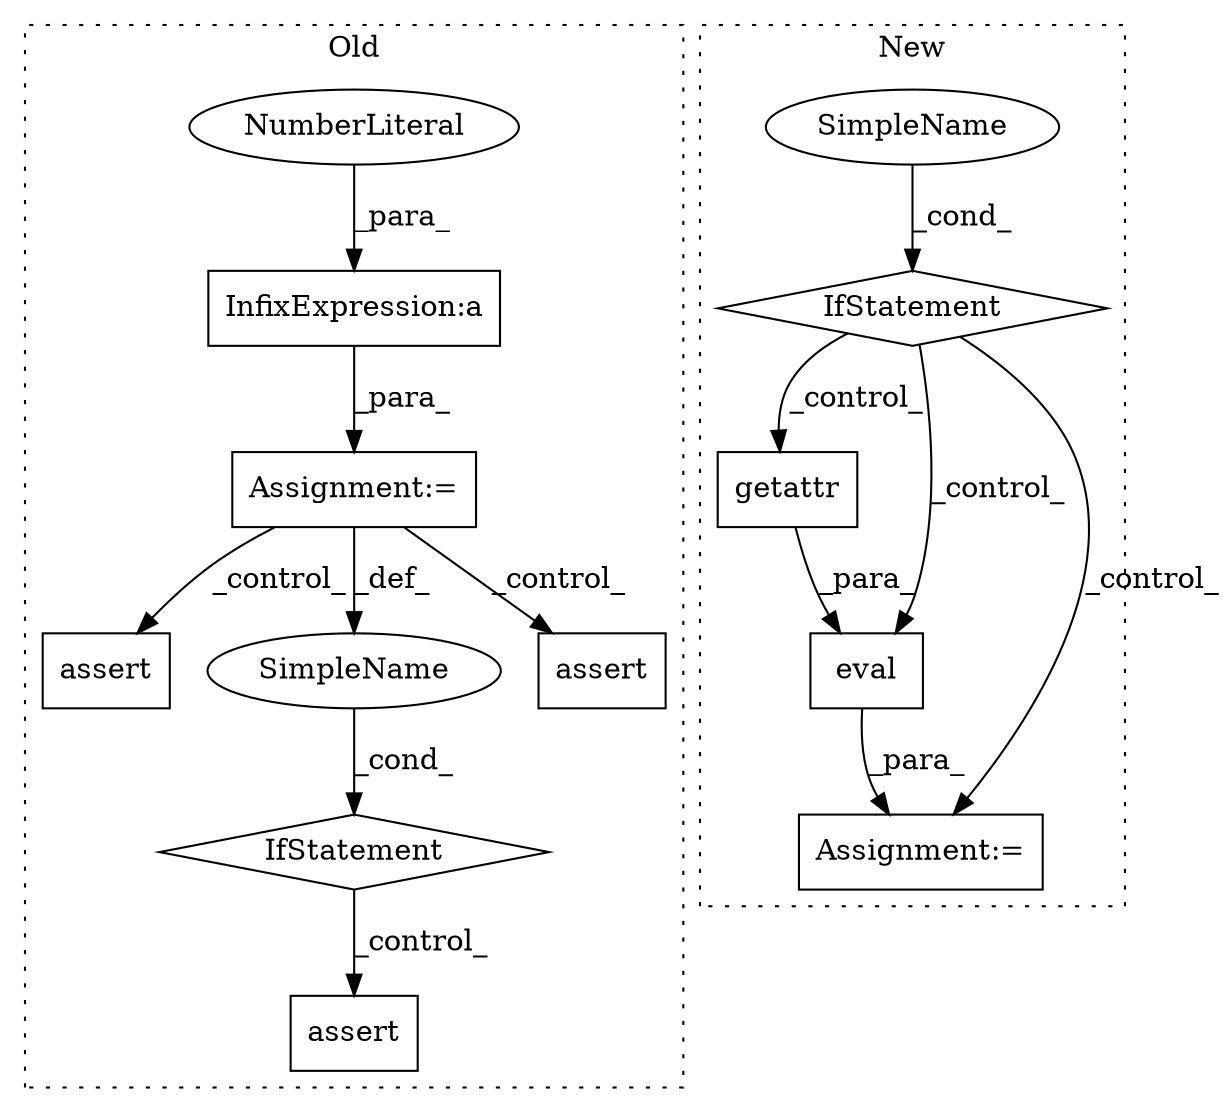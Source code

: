 digraph G {
subgraph cluster0 {
1 [label="assert" a="6" s="2609" l="7" shape="box"];
4 [label="IfStatement" a="25" s="2560,2597" l="4,2" shape="diamond"];
6 [label="InfixExpression:a" a="27" s="2431" l="3" shape="box"];
7 [label="NumberLiteral" a="34" s="2434" l="1" shape="ellipse"];
9 [label="assert" a="32" s="2503,2551" l="16,1" shape="box"];
10 [label="SimpleName" a="42" s="" l="" shape="ellipse"];
11 [label="assert" a="6" s="2446" l="7" shape="box"];
13 [label="Assignment:=" a="7" s="2353,2436" l="53,2" shape="box"];
label = "Old";
style="dotted";
}
subgraph cluster1 {
2 [label="getattr" a="32" s="3230,3278" l="8,1" shape="box"];
3 [label="Assignment:=" a="7" s="3222" l="1" shape="box"];
5 [label="IfStatement" a="25" s="3123,3136" l="4,2" shape="diamond"];
8 [label="SimpleName" a="42" s="" l="" shape="ellipse"];
12 [label="eval" a="32" s="3225,3279" l="5,1" shape="box"];
label = "New";
style="dotted";
}
2 -> 12 [label="_para_"];
4 -> 1 [label="_control_"];
5 -> 3 [label="_control_"];
5 -> 2 [label="_control_"];
5 -> 12 [label="_control_"];
6 -> 13 [label="_para_"];
7 -> 6 [label="_para_"];
8 -> 5 [label="_cond_"];
10 -> 4 [label="_cond_"];
12 -> 3 [label="_para_"];
13 -> 9 [label="_control_"];
13 -> 10 [label="_def_"];
13 -> 11 [label="_control_"];
}